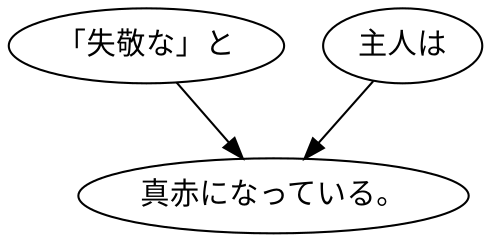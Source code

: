digraph graph5372 {
	node0 [label="「失敬な」と"];
	node1 [label="主人は"];
	node2 [label="真赤になっている。"];
	node0 -> node2;
	node1 -> node2;
}
